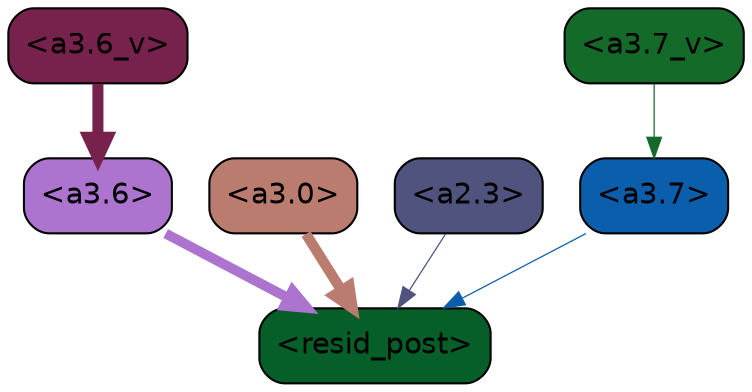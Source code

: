 strict digraph "" {
	graph [bgcolor=transparent,
		layout=dot,
		overlap=false,
		splines=true
	];
	"<a3.7>"	[color=black,
		fillcolor="#0b5eab",
		fontname=Helvetica,
		shape=box,
		style="filled, rounded"];
	"<resid_post>"	[color=black,
		fillcolor="#065f28",
		fontname=Helvetica,
		shape=box,
		style="filled, rounded"];
	"<a3.7>" -> "<resid_post>"	[color="#0b5eab",
		penwidth=0.6];
	"<a3.6>"	[color=black,
		fillcolor="#ac73cf",
		fontname=Helvetica,
		shape=box,
		style="filled, rounded"];
	"<a3.6>" -> "<resid_post>"	[color="#ac73cf",
		penwidth=4.749041676521301];
	"<a3.0>"	[color=black,
		fillcolor="#ba7c6f",
		fontname=Helvetica,
		shape=box,
		style="filled, rounded"];
	"<a3.0>" -> "<resid_post>"	[color="#ba7c6f",
		penwidth=5.004215121269226];
	"<a2.3>"	[color=black,
		fillcolor="#4f537d",
		fontname=Helvetica,
		shape=box,
		style="filled, rounded"];
	"<a2.3>" -> "<resid_post>"	[color="#4f537d",
		penwidth=0.6];
	"<a3.7_v>"	[color=black,
		fillcolor="#136a29",
		fontname=Helvetica,
		shape=box,
		style="filled, rounded"];
	"<a3.7_v>" -> "<a3.7>"	[color="#136a29",
		penwidth=0.6];
	"<a3.6_v>"	[color=black,
		fillcolor="#77214d",
		fontname=Helvetica,
		shape=box,
		style="filled, rounded"];
	"<a3.6_v>" -> "<a3.6>"	[color="#77214d",
		penwidth=5.297133803367615];
}
